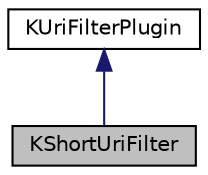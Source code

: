 digraph "KShortUriFilter"
{
  edge [fontname="Helvetica",fontsize="10",labelfontname="Helvetica",labelfontsize="10"];
  node [fontname="Helvetica",fontsize="10",shape=record];
  Node0 [label="KShortUriFilter",height=0.2,width=0.4,color="black", fillcolor="grey75", style="filled", fontcolor="black"];
  Node1 -> Node0 [dir="back",color="midnightblue",fontsize="10",style="solid",fontname="Helvetica"];
  Node1 [label="KUriFilterPlugin",height=0.2,width=0.4,color="black", fillcolor="white", style="filled",URL="$classKUriFilterPlugin.html",tooltip="Base class for URI filter plugins. "];
}
